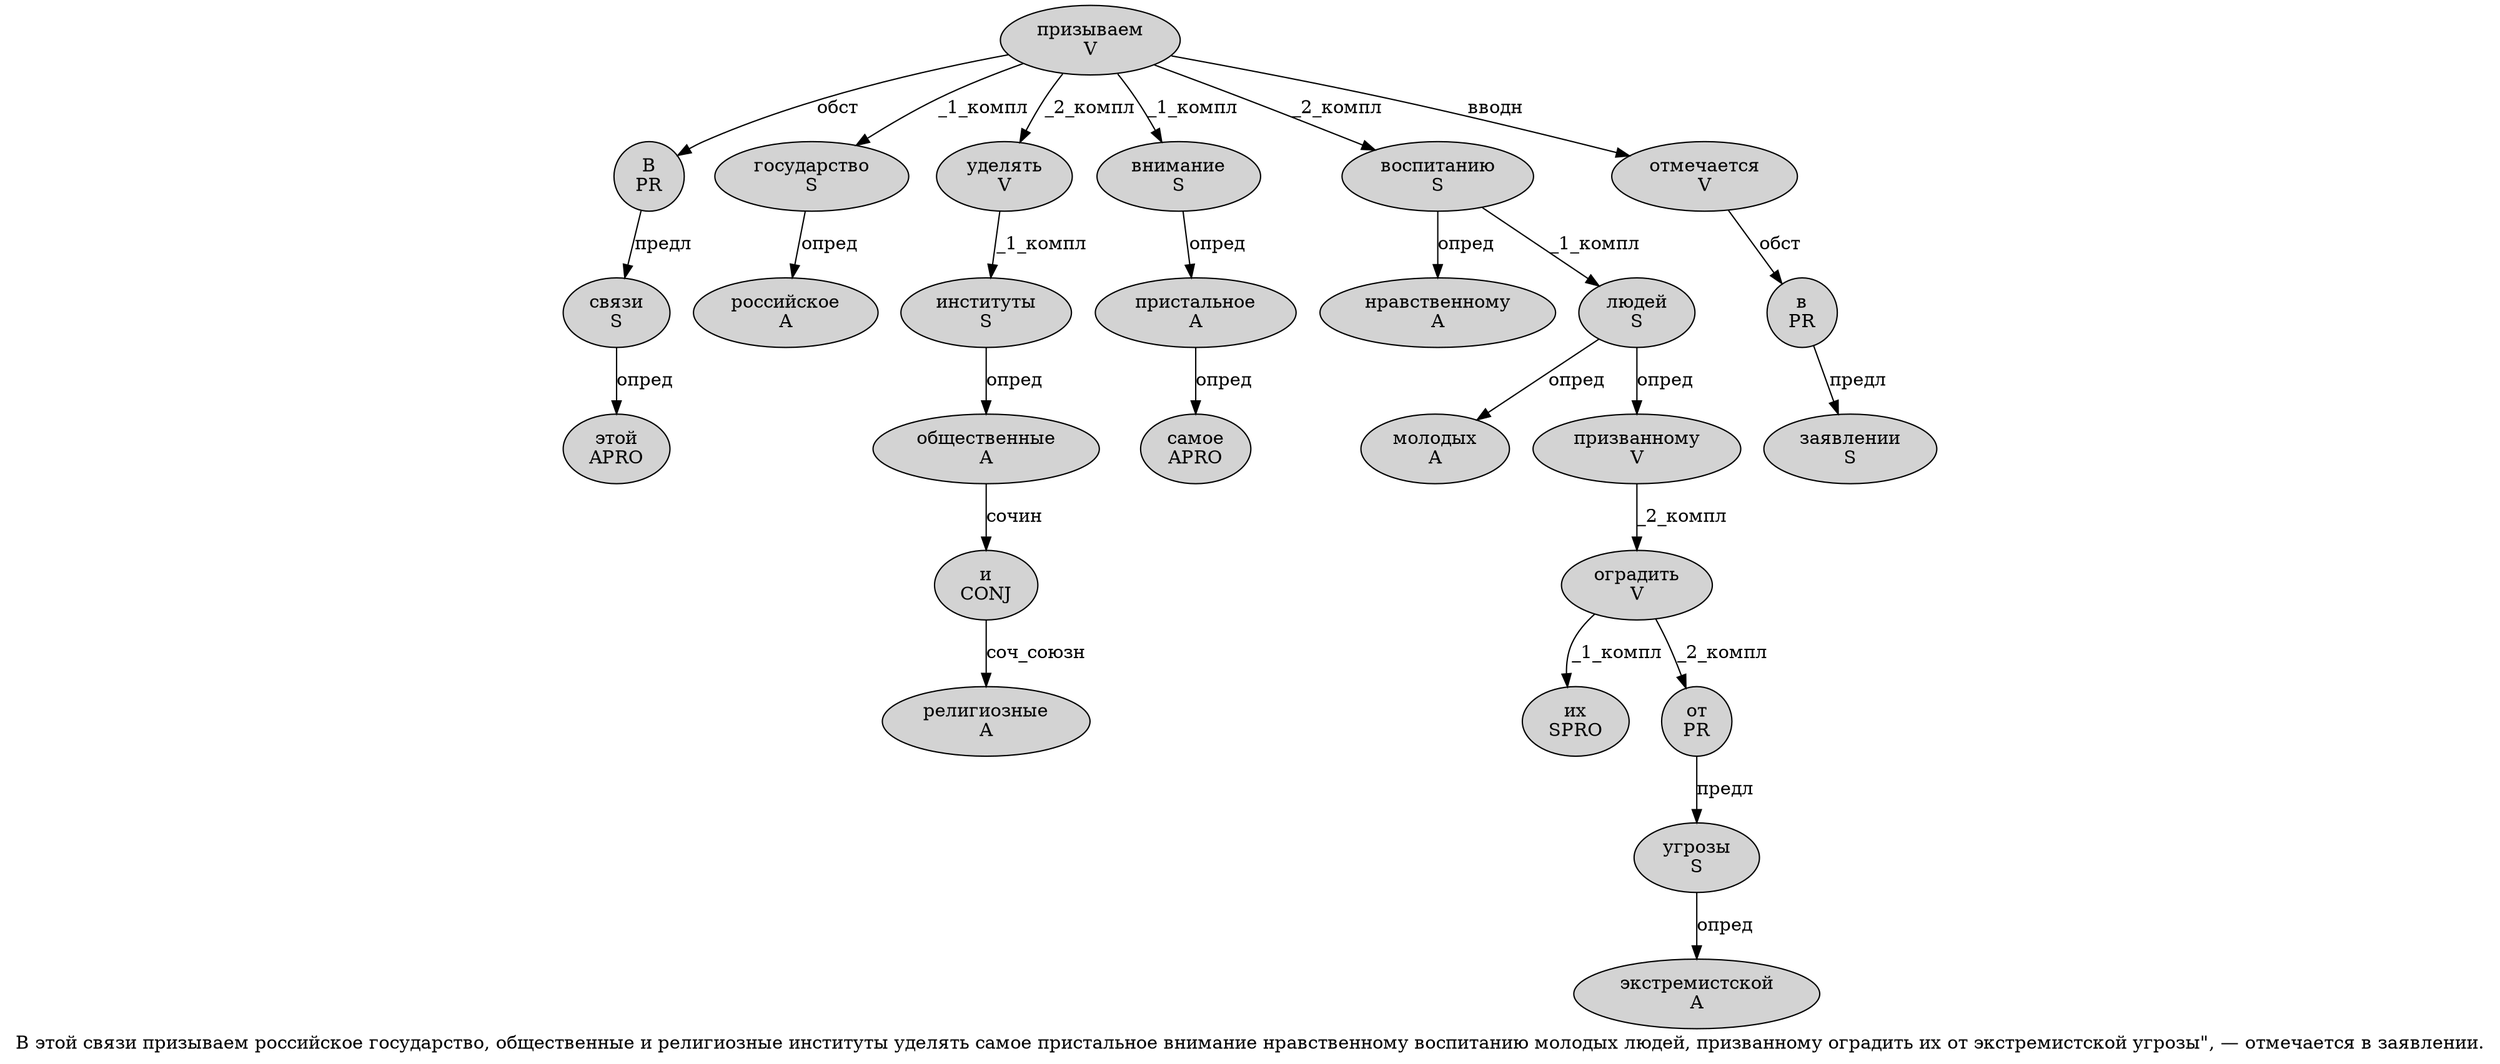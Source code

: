 digraph SENTENCE_364 {
	graph [label="В этой связи призываем российское государство, общественные и религиозные институты уделять самое пристальное внимание нравственному воспитанию молодых людей, призванному оградить их от экстремистской угрозы\", — отмечается в заявлении."]
	node [style=filled]
		0 [label="В
PR" color="" fillcolor=lightgray penwidth=1 shape=ellipse]
		1 [label="этой
APRO" color="" fillcolor=lightgray penwidth=1 shape=ellipse]
		2 [label="связи
S" color="" fillcolor=lightgray penwidth=1 shape=ellipse]
		3 [label="призываем
V" color="" fillcolor=lightgray penwidth=1 shape=ellipse]
		4 [label="российское
A" color="" fillcolor=lightgray penwidth=1 shape=ellipse]
		5 [label="государство
S" color="" fillcolor=lightgray penwidth=1 shape=ellipse]
		7 [label="общественные
A" color="" fillcolor=lightgray penwidth=1 shape=ellipse]
		8 [label="и
CONJ" color="" fillcolor=lightgray penwidth=1 shape=ellipse]
		9 [label="религиозные
A" color="" fillcolor=lightgray penwidth=1 shape=ellipse]
		10 [label="институты
S" color="" fillcolor=lightgray penwidth=1 shape=ellipse]
		11 [label="уделять
V" color="" fillcolor=lightgray penwidth=1 shape=ellipse]
		12 [label="самое
APRO" color="" fillcolor=lightgray penwidth=1 shape=ellipse]
		13 [label="пристальное
A" color="" fillcolor=lightgray penwidth=1 shape=ellipse]
		14 [label="внимание
S" color="" fillcolor=lightgray penwidth=1 shape=ellipse]
		15 [label="нравственному
A" color="" fillcolor=lightgray penwidth=1 shape=ellipse]
		16 [label="воспитанию
S" color="" fillcolor=lightgray penwidth=1 shape=ellipse]
		17 [label="молодых
A" color="" fillcolor=lightgray penwidth=1 shape=ellipse]
		18 [label="людей
S" color="" fillcolor=lightgray penwidth=1 shape=ellipse]
		20 [label="призванному
V" color="" fillcolor=lightgray penwidth=1 shape=ellipse]
		21 [label="оградить
V" color="" fillcolor=lightgray penwidth=1 shape=ellipse]
		22 [label="их
SPRO" color="" fillcolor=lightgray penwidth=1 shape=ellipse]
		23 [label="от
PR" color="" fillcolor=lightgray penwidth=1 shape=ellipse]
		24 [label="экстремистской
A" color="" fillcolor=lightgray penwidth=1 shape=ellipse]
		25 [label="угрозы
S" color="" fillcolor=lightgray penwidth=1 shape=ellipse]
		29 [label="отмечается
V" color="" fillcolor=lightgray penwidth=1 shape=ellipse]
		30 [label="в
PR" color="" fillcolor=lightgray penwidth=1 shape=ellipse]
		31 [label="заявлении
S" color="" fillcolor=lightgray penwidth=1 shape=ellipse]
			5 -> 4 [label="опред"]
			16 -> 15 [label="опред"]
			16 -> 18 [label="_1_компл"]
			8 -> 9 [label="соч_союзн"]
			3 -> 0 [label="обст"]
			3 -> 5 [label="_1_компл"]
			3 -> 11 [label="_2_компл"]
			3 -> 14 [label="_1_компл"]
			3 -> 16 [label="_2_компл"]
			3 -> 29 [label="вводн"]
			2 -> 1 [label="опред"]
			21 -> 22 [label="_1_компл"]
			21 -> 23 [label="_2_компл"]
			7 -> 8 [label="сочин"]
			10 -> 7 [label="опред"]
			14 -> 13 [label="опред"]
			0 -> 2 [label="предл"]
			30 -> 31 [label="предл"]
			29 -> 30 [label="обст"]
			25 -> 24 [label="опред"]
			11 -> 10 [label="_1_компл"]
			23 -> 25 [label="предл"]
			13 -> 12 [label="опред"]
			18 -> 17 [label="опред"]
			18 -> 20 [label="опред"]
			20 -> 21 [label="_2_компл"]
}